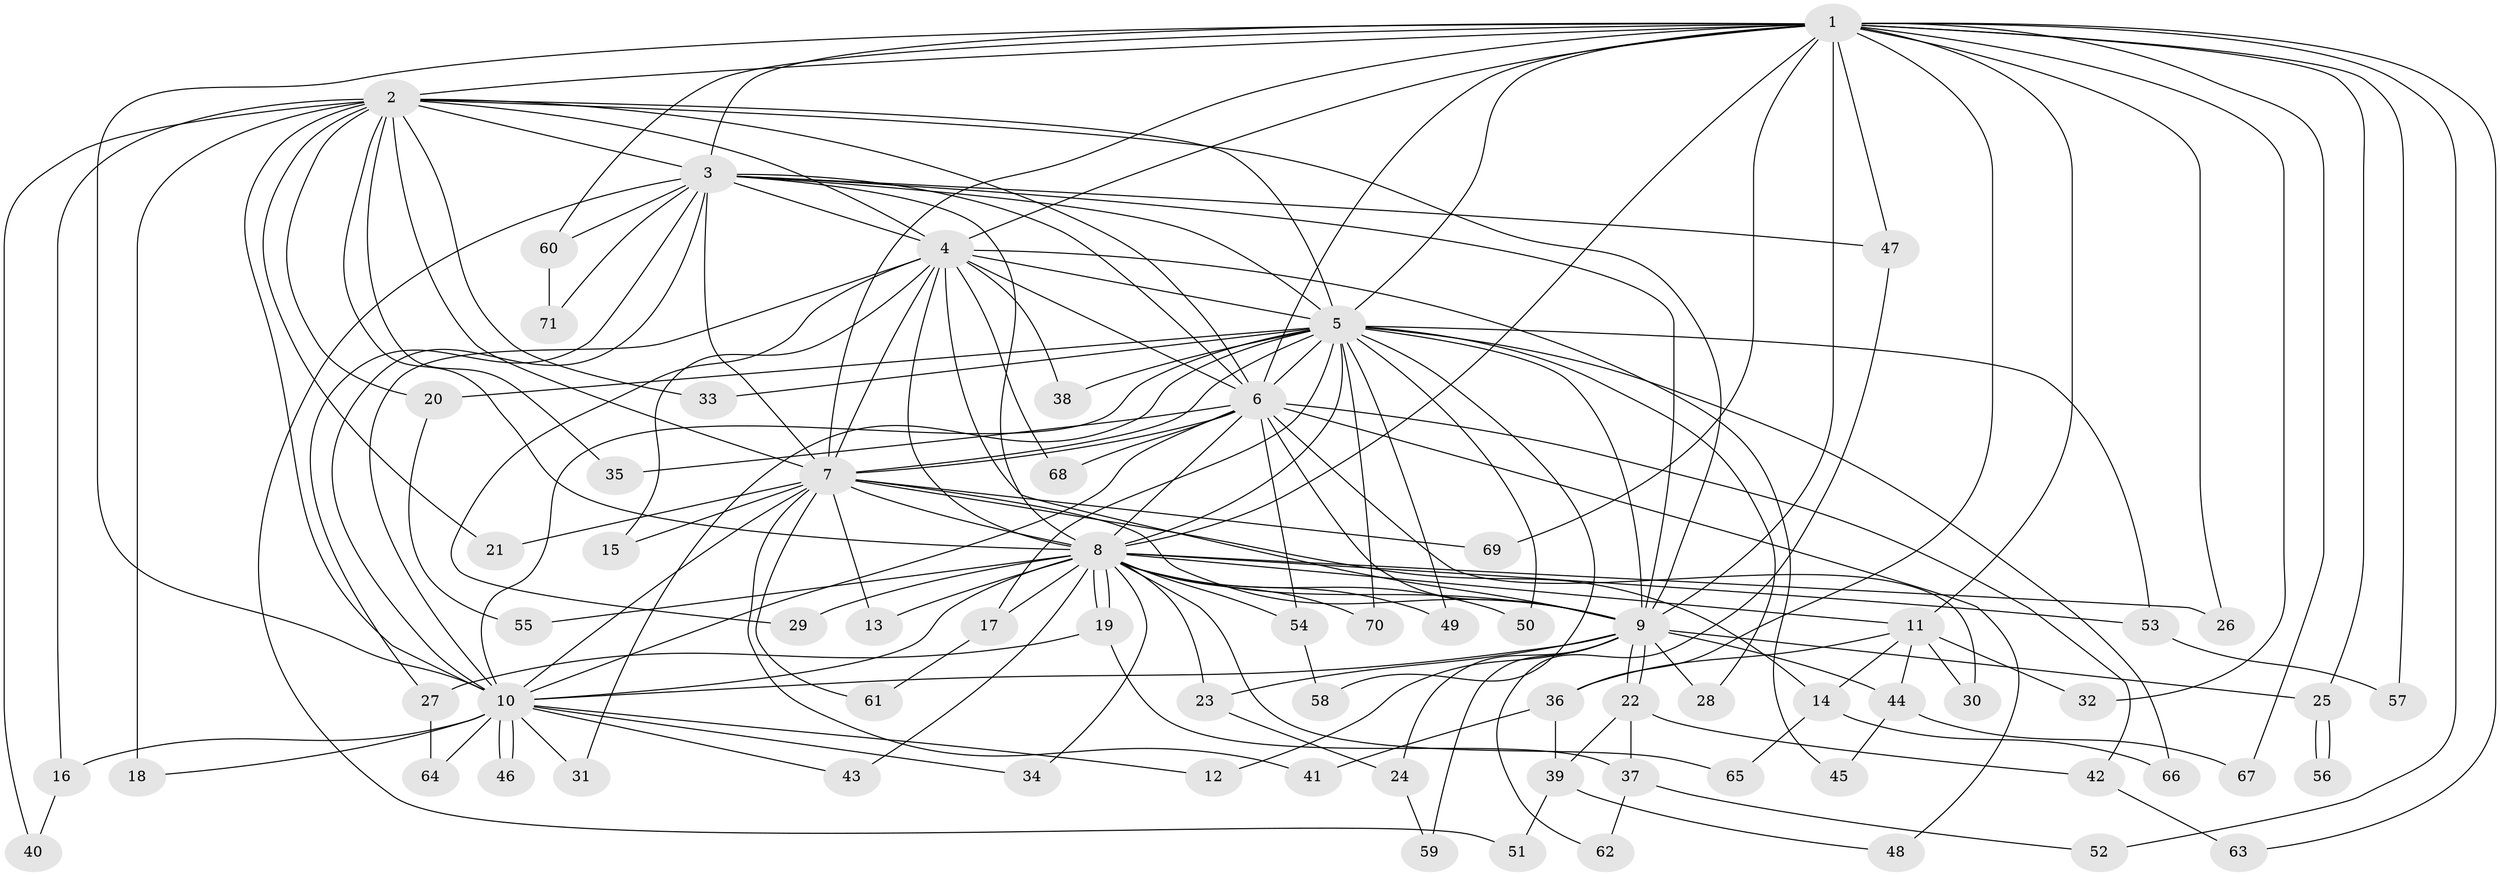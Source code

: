 // Generated by graph-tools (version 1.1) at 2025/25/03/09/25 03:25:53]
// undirected, 71 vertices, 167 edges
graph export_dot {
graph [start="1"]
  node [color=gray90,style=filled];
  1;
  2;
  3;
  4;
  5;
  6;
  7;
  8;
  9;
  10;
  11;
  12;
  13;
  14;
  15;
  16;
  17;
  18;
  19;
  20;
  21;
  22;
  23;
  24;
  25;
  26;
  27;
  28;
  29;
  30;
  31;
  32;
  33;
  34;
  35;
  36;
  37;
  38;
  39;
  40;
  41;
  42;
  43;
  44;
  45;
  46;
  47;
  48;
  49;
  50;
  51;
  52;
  53;
  54;
  55;
  56;
  57;
  58;
  59;
  60;
  61;
  62;
  63;
  64;
  65;
  66;
  67;
  68;
  69;
  70;
  71;
  1 -- 2;
  1 -- 3;
  1 -- 4;
  1 -- 5;
  1 -- 6;
  1 -- 7;
  1 -- 8;
  1 -- 9;
  1 -- 10;
  1 -- 11;
  1 -- 25;
  1 -- 26;
  1 -- 32;
  1 -- 36;
  1 -- 47;
  1 -- 52;
  1 -- 57;
  1 -- 60;
  1 -- 63;
  1 -- 67;
  1 -- 69;
  2 -- 3;
  2 -- 4;
  2 -- 5;
  2 -- 6;
  2 -- 7;
  2 -- 8;
  2 -- 9;
  2 -- 10;
  2 -- 16;
  2 -- 18;
  2 -- 20;
  2 -- 21;
  2 -- 33;
  2 -- 35;
  2 -- 40;
  3 -- 4;
  3 -- 5;
  3 -- 6;
  3 -- 7;
  3 -- 8;
  3 -- 9;
  3 -- 10;
  3 -- 27;
  3 -- 47;
  3 -- 51;
  3 -- 60;
  3 -- 71;
  4 -- 5;
  4 -- 6;
  4 -- 7;
  4 -- 8;
  4 -- 9;
  4 -- 10;
  4 -- 15;
  4 -- 29;
  4 -- 38;
  4 -- 45;
  4 -- 68;
  5 -- 6;
  5 -- 7;
  5 -- 8;
  5 -- 9;
  5 -- 10;
  5 -- 17;
  5 -- 20;
  5 -- 28;
  5 -- 31;
  5 -- 33;
  5 -- 38;
  5 -- 49;
  5 -- 50;
  5 -- 53;
  5 -- 58;
  5 -- 66;
  5 -- 70;
  6 -- 7;
  6 -- 8;
  6 -- 9;
  6 -- 10;
  6 -- 30;
  6 -- 35;
  6 -- 42;
  6 -- 48;
  6 -- 54;
  6 -- 68;
  7 -- 8;
  7 -- 9;
  7 -- 10;
  7 -- 13;
  7 -- 14;
  7 -- 15;
  7 -- 21;
  7 -- 41;
  7 -- 61;
  7 -- 69;
  8 -- 9;
  8 -- 10;
  8 -- 11;
  8 -- 13;
  8 -- 17;
  8 -- 19;
  8 -- 19;
  8 -- 23;
  8 -- 26;
  8 -- 29;
  8 -- 34;
  8 -- 43;
  8 -- 49;
  8 -- 50;
  8 -- 53;
  8 -- 54;
  8 -- 55;
  8 -- 65;
  8 -- 70;
  9 -- 10;
  9 -- 12;
  9 -- 22;
  9 -- 22;
  9 -- 23;
  9 -- 24;
  9 -- 25;
  9 -- 28;
  9 -- 44;
  9 -- 59;
  10 -- 12;
  10 -- 16;
  10 -- 18;
  10 -- 31;
  10 -- 34;
  10 -- 43;
  10 -- 46;
  10 -- 46;
  10 -- 64;
  11 -- 14;
  11 -- 30;
  11 -- 32;
  11 -- 36;
  11 -- 44;
  14 -- 65;
  14 -- 66;
  16 -- 40;
  17 -- 61;
  19 -- 27;
  19 -- 37;
  20 -- 55;
  22 -- 37;
  22 -- 39;
  22 -- 42;
  23 -- 24;
  24 -- 59;
  25 -- 56;
  25 -- 56;
  27 -- 64;
  36 -- 39;
  36 -- 41;
  37 -- 52;
  37 -- 62;
  39 -- 48;
  39 -- 51;
  42 -- 63;
  44 -- 45;
  44 -- 67;
  47 -- 62;
  53 -- 57;
  54 -- 58;
  60 -- 71;
}
